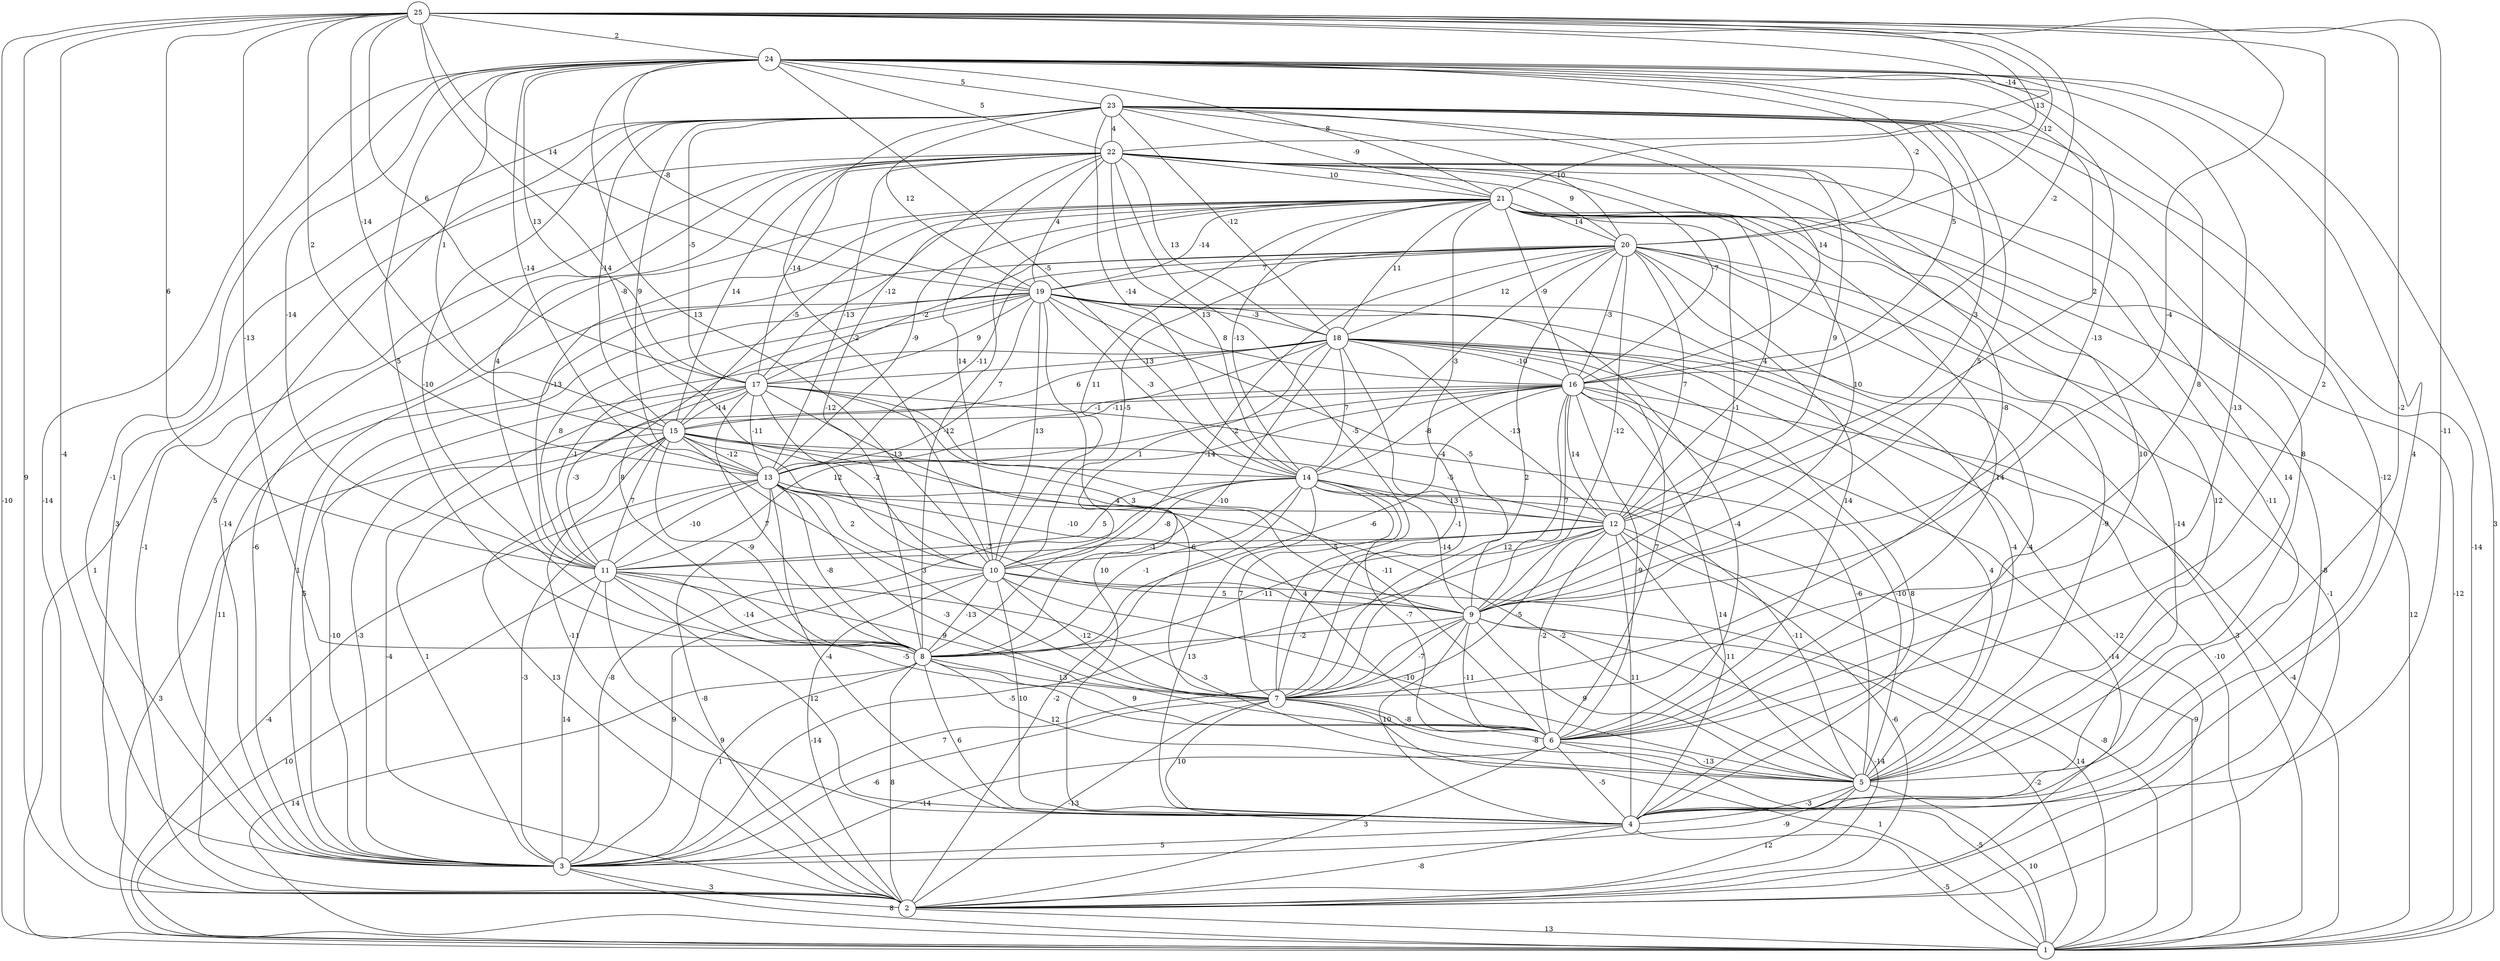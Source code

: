 graph { 
	 fontname="Helvetica,Arial,sans-serif" 
	 node [shape = circle]; 
	 25 -- 1 [label = "-10"];
	 25 -- 2 [label = "9"];
	 25 -- 3 [label = "-4"];
	 25 -- 4 [label = "-11"];
	 25 -- 5 [label = "-2"];
	 25 -- 6 [label = "2"];
	 25 -- 8 [label = "-13"];
	 25 -- 9 [label = "-4"];
	 25 -- 10 [label = "-8"];
	 25 -- 11 [label = "6"];
	 25 -- 13 [label = "2"];
	 25 -- 15 [label = "-14"];
	 25 -- 16 [label = "-2"];
	 25 -- 17 [label = "6"];
	 25 -- 19 [label = "14"];
	 25 -- 20 [label = "-12"];
	 25 -- 21 [label = "13"];
	 25 -- 22 [label = "-14"];
	 25 -- 24 [label = "2"];
	 24 -- 1 [label = "3"];
	 24 -- 2 [label = "-14"];
	 24 -- 3 [label = "-1"];
	 24 -- 4 [label = "4"];
	 24 -- 6 [label = "-13"];
	 24 -- 7 [label = "8"];
	 24 -- 8 [label = "5"];
	 24 -- 9 [label = "-13"];
	 24 -- 10 [label = "13"];
	 24 -- 11 [label = "-14"];
	 24 -- 12 [label = "2"];
	 24 -- 13 [label = "-14"];
	 24 -- 14 [label = "-5"];
	 24 -- 15 [label = "1"];
	 24 -- 16 [label = "5"];
	 24 -- 17 [label = "13"];
	 24 -- 19 [label = "-8"];
	 24 -- 20 [label = "-2"];
	 24 -- 21 [label = "8"];
	 24 -- 22 [label = "5"];
	 24 -- 23 [label = "5"];
	 23 -- 1 [label = "-14"];
	 23 -- 2 [label = "3"];
	 23 -- 3 [label = "5"];
	 23 -- 4 [label = "-12"];
	 23 -- 5 [label = "8"];
	 23 -- 7 [label = "-8"];
	 23 -- 8 [label = "-10"];
	 23 -- 9 [label = "5"];
	 23 -- 10 [label = "-2"];
	 23 -- 12 [label = "3"];
	 23 -- 13 [label = "9"];
	 23 -- 14 [label = "-14"];
	 23 -- 15 [label = "-14"];
	 23 -- 16 [label = "14"];
	 23 -- 17 [label = "-5"];
	 23 -- 18 [label = "-12"];
	 23 -- 19 [label = "12"];
	 23 -- 20 [label = "10"];
	 23 -- 21 [label = "-9"];
	 23 -- 22 [label = "4"];
	 22 -- 1 [label = "1"];
	 22 -- 2 [label = "-1"];
	 22 -- 3 [label = "-14"];
	 22 -- 4 [label = "-11"];
	 22 -- 5 [label = "14"];
	 22 -- 6 [label = "10"];
	 22 -- 7 [label = "-5"];
	 22 -- 8 [label = "-12"];
	 22 -- 9 [label = "10"];
	 22 -- 10 [label = "14"];
	 22 -- 11 [label = "4"];
	 22 -- 12 [label = "9"];
	 22 -- 13 [label = "-13"];
	 22 -- 14 [label = "13"];
	 22 -- 15 [label = "14"];
	 22 -- 16 [label = "-7"];
	 22 -- 17 [label = "-14"];
	 22 -- 18 [label = "13"];
	 22 -- 19 [label = "4"];
	 22 -- 20 [label = "9"];
	 22 -- 21 [label = "10"];
	 21 -- 1 [label = "-12"];
	 21 -- 2 [label = "-8"];
	 21 -- 3 [label = "-6"];
	 21 -- 4 [label = "-14"];
	 21 -- 5 [label = "12"];
	 21 -- 6 [label = "14"];
	 21 -- 7 [label = "-4"];
	 21 -- 8 [label = "-12"];
	 21 -- 9 [label = "-1"];
	 21 -- 10 [label = "11"];
	 21 -- 11 [label = "-13"];
	 21 -- 12 [label = "4"];
	 21 -- 13 [label = "-9"];
	 21 -- 14 [label = "-13"];
	 21 -- 15 [label = "-5"];
	 21 -- 16 [label = "-9"];
	 21 -- 17 [label = "-12"];
	 21 -- 18 [label = "11"];
	 21 -- 19 [label = "-14"];
	 21 -- 20 [label = "14"];
	 20 -- 1 [label = "12"];
	 20 -- 2 [label = "-1"];
	 20 -- 3 [label = "1"];
	 20 -- 4 [label = "-4"];
	 20 -- 5 [label = "-9"];
	 20 -- 6 [label = "14"];
	 20 -- 7 [label = "2"];
	 20 -- 8 [label = "-14"];
	 20 -- 9 [label = "-12"];
	 20 -- 10 [label = "-5"];
	 20 -- 12 [label = "7"];
	 20 -- 13 [label = "-11"];
	 20 -- 14 [label = "-3"];
	 20 -- 16 [label = "-3"];
	 20 -- 17 [label = "-2"];
	 20 -- 18 [label = "12"];
	 20 -- 19 [label = "7"];
	 19 -- 1 [label = "3"];
	 19 -- 2 [label = "11"];
	 19 -- 3 [label = "5"];
	 19 -- 4 [label = "10"];
	 19 -- 5 [label = "-4"];
	 19 -- 6 [label = "-4"];
	 19 -- 8 [label = "8"];
	 19 -- 9 [label = "-5"];
	 19 -- 10 [label = "13"];
	 19 -- 11 [label = "8"];
	 19 -- 13 [label = "7"];
	 19 -- 14 [label = "-3"];
	 19 -- 16 [label = "8"];
	 19 -- 17 [label = "9"];
	 19 -- 18 [label = "-3"];
	 18 -- 1 [label = "-10"];
	 18 -- 2 [label = "-12"];
	 18 -- 4 [label = "8"];
	 18 -- 5 [label = "4"];
	 18 -- 6 [label = "7"];
	 18 -- 7 [label = "-1"];
	 18 -- 8 [label = "-10"];
	 18 -- 10 [label = "1"];
	 18 -- 11 [label = "-1"];
	 18 -- 12 [label = "-13"];
	 18 -- 13 [label = "-11"];
	 18 -- 14 [label = "7"];
	 18 -- 15 [label = "6"];
	 18 -- 16 [label = "-10"];
	 18 -- 17 [label = "-13"];
	 17 -- 2 [label = "-4"];
	 17 -- 3 [label = "-10"];
	 17 -- 5 [label = "-6"];
	 17 -- 6 [label = "-11"];
	 17 -- 7 [label = "-6"];
	 17 -- 8 [label = "7"];
	 17 -- 9 [label = "3"];
	 17 -- 10 [label = "-2"];
	 17 -- 11 [label = "-3"];
	 17 -- 13 [label = "-11"];
	 17 -- 15 [label = "-14"];
	 16 -- 1 [label = "-4"];
	 16 -- 2 [label = "-14"];
	 16 -- 3 [label = "-3"];
	 16 -- 4 [label = "14"];
	 16 -- 5 [label = "-10"];
	 16 -- 6 [label = "-9"];
	 16 -- 7 [label = "12"];
	 16 -- 8 [label = "-6"];
	 16 -- 9 [label = "7"];
	 16 -- 11 [label = "12"];
	 16 -- 12 [label = "14"];
	 16 -- 13 [label = "-2"];
	 16 -- 14 [label = "-8"];
	 16 -- 15 [label = "-1"];
	 15 -- 1 [label = "3"];
	 15 -- 2 [label = "13"];
	 15 -- 3 [label = "1"];
	 15 -- 4 [label = "-11"];
	 15 -- 6 [label = "4"];
	 15 -- 7 [label = "3"];
	 15 -- 8 [label = "-9"];
	 15 -- 9 [label = "-10"];
	 15 -- 11 [label = "7"];
	 15 -- 12 [label = "-5"];
	 15 -- 13 [label = "-12"];
	 15 -- 14 [label = "-13"];
	 14 -- 1 [label = "-9"];
	 14 -- 2 [label = "-2"];
	 14 -- 3 [label = "-8"];
	 14 -- 4 [label = "13"];
	 14 -- 5 [label = "-11"];
	 14 -- 6 [label = "-7"];
	 14 -- 7 [label = "7"];
	 14 -- 8 [label = "-1"];
	 14 -- 9 [label = "-14"];
	 14 -- 10 [label = "-8"];
	 14 -- 11 [label = "5"];
	 14 -- 12 [label = "13"];
	 13 -- 1 [label = "-4"];
	 13 -- 2 [label = "-8"];
	 13 -- 3 [label = "-3"];
	 13 -- 4 [label = "-4"];
	 13 -- 5 [label = "-2"];
	 13 -- 6 [label = "-3"];
	 13 -- 8 [label = "-8"];
	 13 -- 9 [label = "-7"];
	 13 -- 10 [label = "2"];
	 13 -- 11 [label = "-10"];
	 13 -- 12 [label = "4"];
	 12 -- 1 [label = "-8"];
	 12 -- 2 [label = "-6"];
	 12 -- 3 [label = "-5"];
	 12 -- 4 [label = "11"];
	 12 -- 5 [label = "11"];
	 12 -- 6 [label = "-2"];
	 12 -- 7 [label = "-5"];
	 12 -- 8 [label = "-11"];
	 12 -- 10 [label = "-5"];
	 12 -- 11 [label = "-1"];
	 11 -- 1 [label = "10"];
	 11 -- 2 [label = "9"];
	 11 -- 3 [label = "14"];
	 11 -- 4 [label = "12"];
	 11 -- 5 [label = "-3"];
	 11 -- 6 [label = "-5"];
	 11 -- 7 [label = "9"];
	 11 -- 8 [label = "-14"];
	 10 -- 1 [label = "14"];
	 10 -- 2 [label = "-14"];
	 10 -- 3 [label = "9"];
	 10 -- 4 [label = "10"];
	 10 -- 5 [label = "-10"];
	 10 -- 7 [label = "-12"];
	 10 -- 8 [label = "-13"];
	 10 -- 9 [label = "5"];
	 9 -- 1 [label = "-2"];
	 9 -- 2 [label = "-14"];
	 9 -- 3 [label = "7"];
	 9 -- 4 [label = "10"];
	 9 -- 5 [label = "9"];
	 9 -- 6 [label = "-11"];
	 9 -- 7 [label = "-7"];
	 9 -- 8 [label = "-2"];
	 8 -- 1 [label = "14"];
	 8 -- 2 [label = "8"];
	 8 -- 3 [label = "1"];
	 8 -- 4 [label = "6"];
	 8 -- 5 [label = "12"];
	 8 -- 6 [label = "9"];
	 8 -- 7 [label = "13"];
	 7 -- 1 [label = "1"];
	 7 -- 2 [label = "-13"];
	 7 -- 3 [label = "-6"];
	 7 -- 4 [label = "10"];
	 7 -- 5 [label = "-8"];
	 7 -- 6 [label = "-8"];
	 6 -- 1 [label = "-5"];
	 6 -- 2 [label = "3"];
	 6 -- 3 [label = "-14"];
	 6 -- 4 [label = "-5"];
	 6 -- 5 [label = "-13"];
	 5 -- 1 [label = "10"];
	 5 -- 2 [label = "12"];
	 5 -- 3 [label = "-9"];
	 5 -- 4 [label = "-3"];
	 4 -- 1 [label = "-5"];
	 4 -- 2 [label = "-8"];
	 4 -- 3 [label = "5"];
	 3 -- 1 [label = "8"];
	 3 -- 2 [label = "3"];
	 2 -- 1 [label = "13"];
	 1;
	 2;
	 3;
	 4;
	 5;
	 6;
	 7;
	 8;
	 9;
	 10;
	 11;
	 12;
	 13;
	 14;
	 15;
	 16;
	 17;
	 18;
	 19;
	 20;
	 21;
	 22;
	 23;
	 24;
	 25;
}
